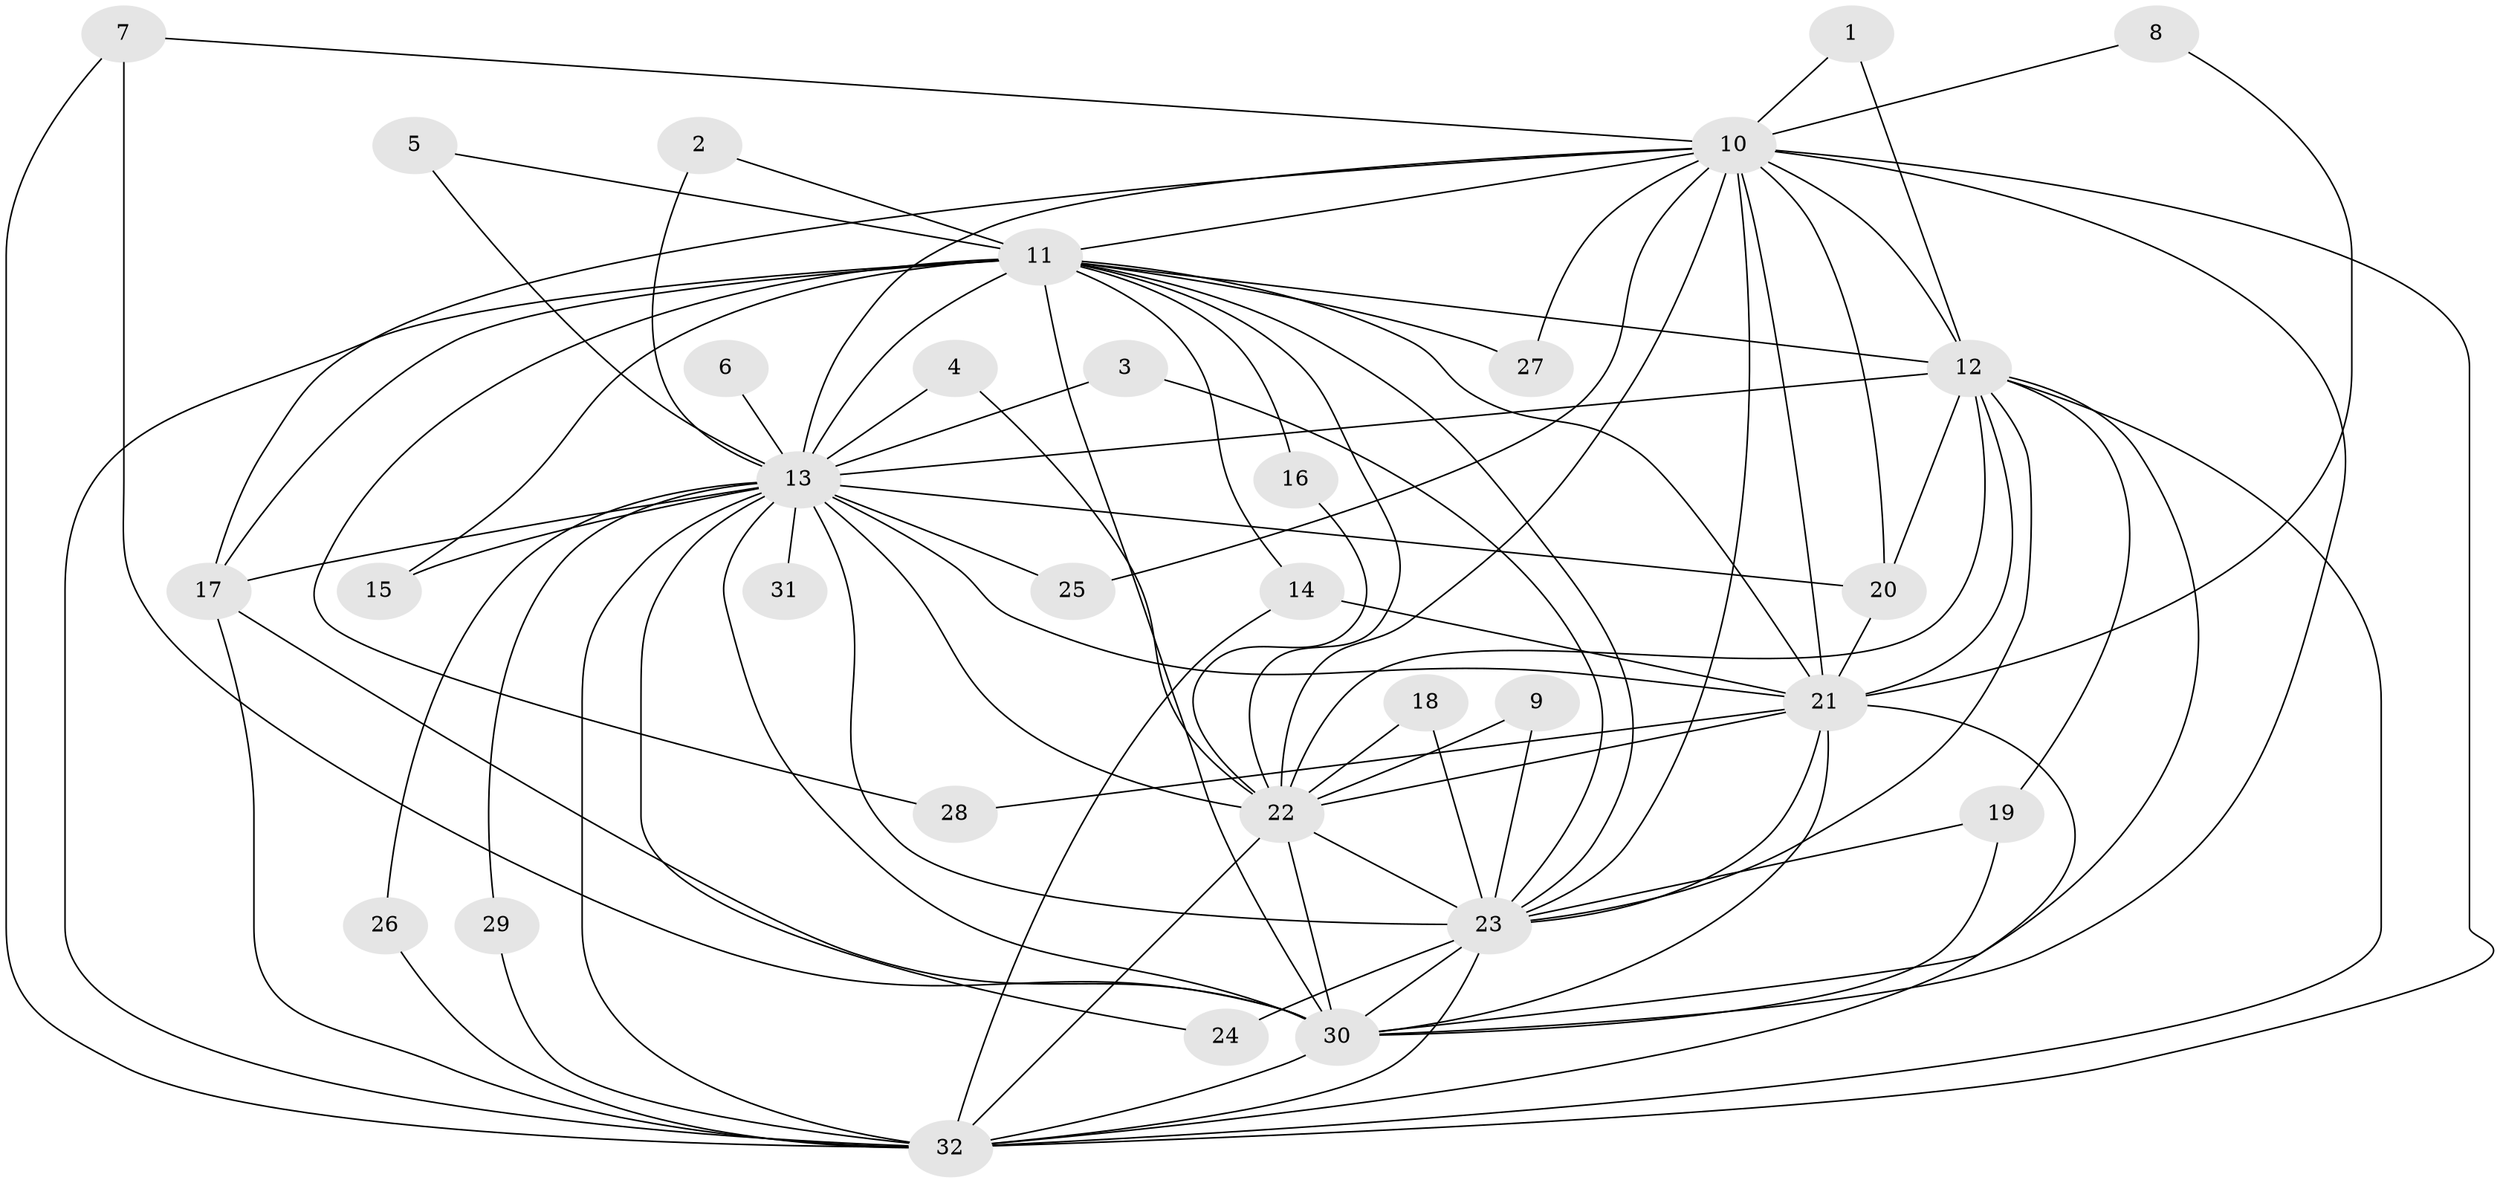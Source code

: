 // original degree distribution, {14: 0.047619047619047616, 18: 0.031746031746031744, 19: 0.015873015873015872, 20: 0.015873015873015872, 23: 0.015873015873015872, 17: 0.015873015873015872, 16: 0.015873015873015872, 3: 0.23809523809523808, 2: 0.5555555555555556, 6: 0.015873015873015872, 4: 0.031746031746031744}
// Generated by graph-tools (version 1.1) at 2025/49/03/09/25 03:49:42]
// undirected, 32 vertices, 88 edges
graph export_dot {
graph [start="1"]
  node [color=gray90,style=filled];
  1;
  2;
  3;
  4;
  5;
  6;
  7;
  8;
  9;
  10;
  11;
  12;
  13;
  14;
  15;
  16;
  17;
  18;
  19;
  20;
  21;
  22;
  23;
  24;
  25;
  26;
  27;
  28;
  29;
  30;
  31;
  32;
  1 -- 10 [weight=1.0];
  1 -- 12 [weight=1.0];
  2 -- 11 [weight=1.0];
  2 -- 13 [weight=1.0];
  3 -- 13 [weight=1.0];
  3 -- 23 [weight=1.0];
  4 -- 13 [weight=1.0];
  4 -- 22 [weight=1.0];
  5 -- 11 [weight=1.0];
  5 -- 13 [weight=1.0];
  6 -- 13 [weight=2.0];
  7 -- 10 [weight=1.0];
  7 -- 30 [weight=1.0];
  7 -- 32 [weight=1.0];
  8 -- 10 [weight=1.0];
  8 -- 21 [weight=1.0];
  9 -- 22 [weight=1.0];
  9 -- 23 [weight=1.0];
  10 -- 11 [weight=2.0];
  10 -- 12 [weight=1.0];
  10 -- 13 [weight=2.0];
  10 -- 17 [weight=1.0];
  10 -- 20 [weight=1.0];
  10 -- 21 [weight=2.0];
  10 -- 22 [weight=1.0];
  10 -- 23 [weight=2.0];
  10 -- 25 [weight=1.0];
  10 -- 27 [weight=1.0];
  10 -- 30 [weight=1.0];
  10 -- 32 [weight=1.0];
  11 -- 12 [weight=2.0];
  11 -- 13 [weight=3.0];
  11 -- 14 [weight=1.0];
  11 -- 15 [weight=1.0];
  11 -- 16 [weight=1.0];
  11 -- 17 [weight=1.0];
  11 -- 21 [weight=1.0];
  11 -- 22 [weight=1.0];
  11 -- 23 [weight=1.0];
  11 -- 27 [weight=1.0];
  11 -- 28 [weight=2.0];
  11 -- 30 [weight=1.0];
  11 -- 32 [weight=1.0];
  12 -- 13 [weight=2.0];
  12 -- 19 [weight=1.0];
  12 -- 20 [weight=1.0];
  12 -- 21 [weight=1.0];
  12 -- 22 [weight=2.0];
  12 -- 23 [weight=1.0];
  12 -- 30 [weight=1.0];
  12 -- 32 [weight=2.0];
  13 -- 15 [weight=1.0];
  13 -- 17 [weight=1.0];
  13 -- 20 [weight=1.0];
  13 -- 21 [weight=3.0];
  13 -- 22 [weight=2.0];
  13 -- 23 [weight=3.0];
  13 -- 24 [weight=2.0];
  13 -- 25 [weight=1.0];
  13 -- 26 [weight=1.0];
  13 -- 29 [weight=1.0];
  13 -- 30 [weight=3.0];
  13 -- 31 [weight=2.0];
  13 -- 32 [weight=4.0];
  14 -- 21 [weight=1.0];
  14 -- 32 [weight=1.0];
  16 -- 22 [weight=1.0];
  17 -- 30 [weight=1.0];
  17 -- 32 [weight=1.0];
  18 -- 22 [weight=1.0];
  18 -- 23 [weight=1.0];
  19 -- 23 [weight=1.0];
  19 -- 30 [weight=1.0];
  20 -- 21 [weight=1.0];
  21 -- 22 [weight=1.0];
  21 -- 23 [weight=1.0];
  21 -- 28 [weight=1.0];
  21 -- 30 [weight=2.0];
  21 -- 32 [weight=1.0];
  22 -- 23 [weight=1.0];
  22 -- 30 [weight=1.0];
  22 -- 32 [weight=2.0];
  23 -- 24 [weight=1.0];
  23 -- 30 [weight=1.0];
  23 -- 32 [weight=1.0];
  26 -- 32 [weight=1.0];
  29 -- 32 [weight=1.0];
  30 -- 32 [weight=3.0];
}
